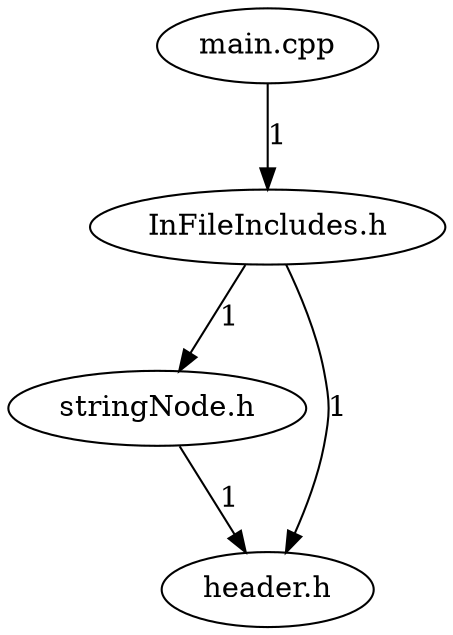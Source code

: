 digraph weighted{
"stringNode.h"->"header.h" [label = "1"];
"main.cpp"->"InFileIncludes.h" [label = "1"];
"InFileIncludes.h"->"header.h" [label = "1"];
"InFileIncludes.h"->"stringNode.h" [label = "1"];
}